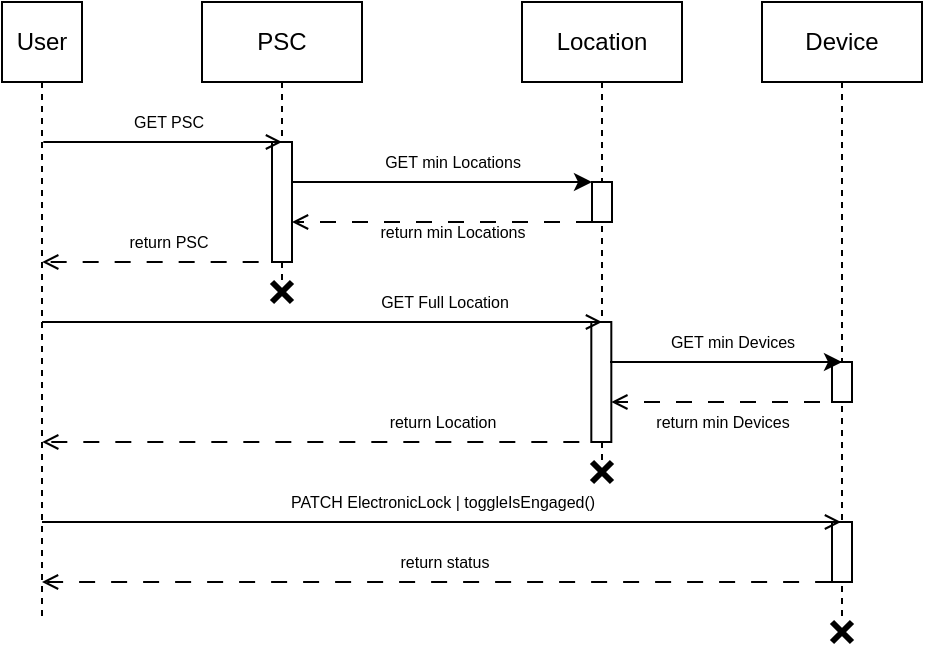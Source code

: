 <mxfile version="24.2.1" type="device">
  <diagram id="veOgcDAYwcQMUDRxtFas" name="Page-1">
    <mxGraphModel dx="295" dy="506" grid="1" gridSize="10" guides="1" tooltips="1" connect="1" arrows="1" fold="1" page="1" pageScale="1" pageWidth="827" pageHeight="1169" math="0" shadow="0">
      <root>
        <mxCell id="0" />
        <mxCell id="1" parent="0" />
        <mxCell id="uFT6ipCB4S1YdqI-UAr_-30" style="edgeStyle=elbowEdgeStyle;rounded=0;orthogonalLoop=1;jettySize=auto;html=1;elbow=vertical;curved=0;dashed=1;endArrow=open;endFill=0;dashPattern=8 8;fontSize=8;" parent="1" edge="1">
          <mxGeometry relative="1" as="geometry">
            <mxPoint x="254.33" y="180" as="sourcePoint" />
            <mxPoint x="130.1" y="180.2" as="targetPoint" />
          </mxGeometry>
        </mxCell>
        <mxCell id="uFT6ipCB4S1YdqI-UAr_-31" value="return PSC" style="edgeLabel;html=1;align=center;verticalAlign=middle;resizable=0;points=[];fontSize=8;" parent="uFT6ipCB4S1YdqI-UAr_-30" vertex="1" connectable="0">
          <mxGeometry x="-0.056" y="-1" relative="1" as="geometry">
            <mxPoint x="-3" y="-9" as="offset" />
          </mxGeometry>
        </mxCell>
        <mxCell id="uFT6ipCB4S1YdqI-UAr_-32" value="PSC" style="shape=umlLifeline;perimeter=lifelinePerimeter;whiteSpace=wrap;html=1;container=0;dropTarget=0;collapsible=0;recursiveResize=0;outlineConnect=0;portConstraint=eastwest;newEdgeStyle={&quot;edgeStyle&quot;:&quot;elbowEdgeStyle&quot;,&quot;elbow&quot;:&quot;vertical&quot;,&quot;curved&quot;:0,&quot;rounded&quot;:0};" parent="1" vertex="1">
          <mxGeometry x="210" y="50" width="80" height="140" as="geometry" />
        </mxCell>
        <mxCell id="uFT6ipCB4S1YdqI-UAr_-34" value="" style="html=1;points=[[0,0,0,0,5],[0,1,0,0,-5],[1,0,0,0,5],[1,1,0,0,-5]];perimeter=orthogonalPerimeter;outlineConnect=0;targetShapes=umlLifeline;portConstraint=eastwest;newEdgeStyle={&quot;curved&quot;:0,&quot;rounded&quot;:0};fontSize=8;" parent="uFT6ipCB4S1YdqI-UAr_-32" vertex="1">
          <mxGeometry x="35" y="70" width="10" height="60" as="geometry" />
        </mxCell>
        <mxCell id="uFT6ipCB4S1YdqI-UAr_-36" value="Location" style="shape=umlLifeline;perimeter=lifelinePerimeter;whiteSpace=wrap;html=1;container=0;dropTarget=0;collapsible=0;recursiveResize=0;outlineConnect=0;portConstraint=eastwest;newEdgeStyle={&quot;edgeStyle&quot;:&quot;elbowEdgeStyle&quot;,&quot;elbow&quot;:&quot;vertical&quot;,&quot;curved&quot;:0,&quot;rounded&quot;:0};" parent="1" vertex="1">
          <mxGeometry x="370" y="50" width="80" height="230" as="geometry" />
        </mxCell>
        <mxCell id="uFT6ipCB4S1YdqI-UAr_-37" value="" style="html=1;points=[[0,0,0,0,5],[0,1,0,0,-5],[1,0,0,0,5],[1,1,0,0,-5]];perimeter=orthogonalPerimeter;outlineConnect=0;targetShapes=umlLifeline;portConstraint=eastwest;newEdgeStyle={&quot;curved&quot;:0,&quot;rounded&quot;:0};fontSize=8;" parent="uFT6ipCB4S1YdqI-UAr_-36" vertex="1">
          <mxGeometry x="34.66" y="160" width="10" height="60" as="geometry" />
        </mxCell>
        <mxCell id="22XJcEMORKsk2JIWvPvU-2" value="" style="html=1;points=[[0,0,0,0,5],[0,1,0,0,-5],[1,0,0,0,5],[1,1,0,0,-5]];perimeter=orthogonalPerimeter;outlineConnect=0;targetShapes=umlLifeline;portConstraint=eastwest;newEdgeStyle={&quot;curved&quot;:0,&quot;rounded&quot;:0};fontSize=8;" parent="uFT6ipCB4S1YdqI-UAr_-36" vertex="1">
          <mxGeometry x="35" y="90" width="10" height="20" as="geometry" />
        </mxCell>
        <mxCell id="uFT6ipCB4S1YdqI-UAr_-40" value="User" style="shape=umlLifeline;perimeter=lifelinePerimeter;whiteSpace=wrap;html=1;container=0;dropTarget=0;collapsible=0;recursiveResize=0;outlineConnect=0;portConstraint=eastwest;newEdgeStyle={&quot;edgeStyle&quot;:&quot;elbowEdgeStyle&quot;,&quot;elbow&quot;:&quot;vertical&quot;,&quot;curved&quot;:0,&quot;rounded&quot;:0};" parent="1" vertex="1">
          <mxGeometry x="120" y="50" width="20" height="310" as="geometry" />
        </mxCell>
        <mxCell id="uFT6ipCB4S1YdqI-UAr_-41" value="Device" style="shape=umlLifeline;perimeter=lifelinePerimeter;whiteSpace=wrap;html=1;container=0;dropTarget=0;collapsible=0;recursiveResize=0;outlineConnect=0;portConstraint=eastwest;newEdgeStyle={&quot;edgeStyle&quot;:&quot;elbowEdgeStyle&quot;,&quot;elbow&quot;:&quot;vertical&quot;,&quot;curved&quot;:0,&quot;rounded&quot;:0};" parent="1" vertex="1">
          <mxGeometry x="490" y="50" width="80" height="310" as="geometry" />
        </mxCell>
        <mxCell id="22XJcEMORKsk2JIWvPvU-8" value="" style="html=1;points=[[0,0,0,0,5],[0,1,0,0,-5],[1,0,0,0,5],[1,1,0,0,-5]];perimeter=orthogonalPerimeter;outlineConnect=0;targetShapes=umlLifeline;portConstraint=eastwest;newEdgeStyle={&quot;curved&quot;:0,&quot;rounded&quot;:0};fontSize=8;" parent="uFT6ipCB4S1YdqI-UAr_-41" vertex="1">
          <mxGeometry x="35" y="180" width="10" height="20" as="geometry" />
        </mxCell>
        <mxCell id="uFT6ipCB4S1YdqI-UAr_-42" value="User" style="whiteSpace=wrap;html=1;" parent="1" vertex="1">
          <mxGeometry x="110" y="50" width="40" height="40" as="geometry" />
        </mxCell>
        <mxCell id="uFT6ipCB4S1YdqI-UAr_-43" style="edgeStyle=elbowEdgeStyle;rounded=0;orthogonalLoop=1;jettySize=auto;html=1;elbow=vertical;curved=0;endArrow=open;endFill=0;fontSize=8;" parent="1" edge="1">
          <mxGeometry relative="1" as="geometry">
            <mxPoint x="130.667" y="120.0" as="sourcePoint" />
            <mxPoint x="250" y="120.0" as="targetPoint" />
          </mxGeometry>
        </mxCell>
        <mxCell id="uFT6ipCB4S1YdqI-UAr_-44" value="GET PSC" style="edgeLabel;html=1;align=center;verticalAlign=middle;resizable=0;points=[];fontSize=8;" parent="uFT6ipCB4S1YdqI-UAr_-43" vertex="1" connectable="0">
          <mxGeometry x="0.046" y="-2" relative="1" as="geometry">
            <mxPoint y="-12" as="offset" />
          </mxGeometry>
        </mxCell>
        <mxCell id="uFT6ipCB4S1YdqI-UAr_-45" value="" style="whiteSpace=wrap;html=1;fontSize=8;" parent="1" vertex="1">
          <mxGeometry x="525" y="310" width="10" height="30" as="geometry" />
        </mxCell>
        <mxCell id="uFT6ipCB4S1YdqI-UAr_-46" style="edgeStyle=elbowEdgeStyle;rounded=0;orthogonalLoop=1;jettySize=auto;html=1;elbow=vertical;curved=0;endArrow=open;endFill=0;fontSize=8;" parent="1" source="uFT6ipCB4S1YdqI-UAr_-40" edge="1">
          <mxGeometry relative="1" as="geometry">
            <mxPoint x="135.587" y="210" as="sourcePoint" />
            <mxPoint x="410" y="210" as="targetPoint" />
          </mxGeometry>
        </mxCell>
        <mxCell id="uFT6ipCB4S1YdqI-UAr_-47" value="GET Full Location" style="edgeLabel;html=1;align=center;verticalAlign=middle;resizable=0;points=[];fontSize=8;" parent="uFT6ipCB4S1YdqI-UAr_-46" vertex="1" connectable="0">
          <mxGeometry x="0.046" y="-2" relative="1" as="geometry">
            <mxPoint x="54" y="-12" as="offset" />
          </mxGeometry>
        </mxCell>
        <mxCell id="uFT6ipCB4S1YdqI-UAr_-48" style="edgeStyle=elbowEdgeStyle;rounded=0;orthogonalLoop=1;jettySize=auto;html=1;elbow=vertical;curved=0;dashed=1;endArrow=open;endFill=0;dashPattern=8 8;fontSize=8;" parent="1" edge="1">
          <mxGeometry relative="1" as="geometry">
            <mxPoint x="414.66" y="270" as="sourcePoint" />
            <mxPoint x="130.1" y="270" as="targetPoint" />
          </mxGeometry>
        </mxCell>
        <mxCell id="uFT6ipCB4S1YdqI-UAr_-49" value="return Location" style="edgeLabel;html=1;align=center;verticalAlign=middle;resizable=0;points=[];fontSize=8;" parent="uFT6ipCB4S1YdqI-UAr_-48" vertex="1" connectable="0">
          <mxGeometry x="-0.056" y="-1" relative="1" as="geometry">
            <mxPoint x="50" y="-9" as="offset" />
          </mxGeometry>
        </mxCell>
        <mxCell id="uFT6ipCB4S1YdqI-UAr_-50" style="edgeStyle=elbowEdgeStyle;rounded=0;orthogonalLoop=1;jettySize=auto;html=1;elbow=vertical;curved=0;endArrow=open;endFill=0;fontSize=8;" parent="1" target="uFT6ipCB4S1YdqI-UAr_-41" edge="1">
          <mxGeometry relative="1" as="geometry">
            <mxPoint x="130" y="310" as="sourcePoint" />
            <mxPoint x="410" y="310" as="targetPoint" />
          </mxGeometry>
        </mxCell>
        <mxCell id="uFT6ipCB4S1YdqI-UAr_-51" value="&lt;font face=&quot;Helvetica&quot;&gt;PATCH ElectronicLock | toggleIsEngaged()&lt;/font&gt;" style="edgeLabel;html=1;align=center;verticalAlign=middle;resizable=0;points=[];fontSize=8;" parent="uFT6ipCB4S1YdqI-UAr_-50" vertex="1" connectable="0">
          <mxGeometry x="0.046" y="-2" relative="1" as="geometry">
            <mxPoint x="-9" y="-12" as="offset" />
          </mxGeometry>
        </mxCell>
        <mxCell id="uFT6ipCB4S1YdqI-UAr_-52" style="edgeStyle=elbowEdgeStyle;rounded=0;orthogonalLoop=1;jettySize=auto;html=1;elbow=vertical;curved=0;dashed=1;endArrow=open;endFill=0;dashPattern=8 8;fontSize=8;" parent="1" target="uFT6ipCB4S1YdqI-UAr_-40" edge="1">
          <mxGeometry relative="1" as="geometry">
            <mxPoint x="524.56" y="340" as="sourcePoint" />
            <mxPoint x="240.0" y="340" as="targetPoint" />
          </mxGeometry>
        </mxCell>
        <mxCell id="uFT6ipCB4S1YdqI-UAr_-53" value="return status" style="edgeLabel;html=1;align=center;verticalAlign=middle;resizable=0;points=[];fontSize=8;" parent="uFT6ipCB4S1YdqI-UAr_-52" vertex="1" connectable="0">
          <mxGeometry x="-0.056" y="-1" relative="1" as="geometry">
            <mxPoint x="-8" y="-9" as="offset" />
          </mxGeometry>
        </mxCell>
        <mxCell id="uFT6ipCB4S1YdqI-UAr_-55" value="" style="shape=umlDestroy;whiteSpace=wrap;html=1;strokeWidth=3;targetShapes=umlLifeline;" parent="1" vertex="1">
          <mxGeometry x="245" y="190" width="10" height="10" as="geometry" />
        </mxCell>
        <mxCell id="uFT6ipCB4S1YdqI-UAr_-56" value="" style="shape=umlDestroy;whiteSpace=wrap;html=1;strokeWidth=3;targetShapes=umlLifeline;" parent="1" vertex="1">
          <mxGeometry x="405" y="280" width="10" height="10" as="geometry" />
        </mxCell>
        <mxCell id="uFT6ipCB4S1YdqI-UAr_-57" value="" style="shape=umlDestroy;whiteSpace=wrap;html=1;strokeWidth=3;targetShapes=umlLifeline;" parent="1" vertex="1">
          <mxGeometry x="525" y="360" width="10" height="10" as="geometry" />
        </mxCell>
        <mxCell id="22XJcEMORKsk2JIWvPvU-3" value="" style="endArrow=classic;html=1;rounded=0;" parent="1" edge="1">
          <mxGeometry width="50" height="50" relative="1" as="geometry">
            <mxPoint x="255" y="140" as="sourcePoint" />
            <mxPoint x="405" y="140" as="targetPoint" />
          </mxGeometry>
        </mxCell>
        <mxCell id="22XJcEMORKsk2JIWvPvU-4" value="GET min Locations" style="text;html=1;align=center;verticalAlign=middle;resizable=0;points=[];autosize=1;strokeColor=none;fillColor=none;fontSize=8;" parent="1" vertex="1">
          <mxGeometry x="290" y="120" width="90" height="20" as="geometry" />
        </mxCell>
        <mxCell id="22XJcEMORKsk2JIWvPvU-5" style="edgeStyle=elbowEdgeStyle;rounded=0;orthogonalLoop=1;jettySize=auto;html=1;elbow=vertical;curved=0;dashed=1;endArrow=open;endFill=0;dashPattern=8 8;fontSize=8;" parent="1" target="uFT6ipCB4S1YdqI-UAr_-34" edge="1">
          <mxGeometry relative="1" as="geometry">
            <mxPoint x="405" y="160" as="sourcePoint" />
            <mxPoint x="280.77" y="160.2" as="targetPoint" />
          </mxGeometry>
        </mxCell>
        <mxCell id="22XJcEMORKsk2JIWvPvU-6" value="return min Locations" style="edgeLabel;html=1;align=center;verticalAlign=middle;resizable=0;points=[];fontSize=8;" parent="22XJcEMORKsk2JIWvPvU-5" vertex="1" connectable="0">
          <mxGeometry x="-0.056" y="-1" relative="1" as="geometry">
            <mxPoint x="1" y="6" as="offset" />
          </mxGeometry>
        </mxCell>
        <mxCell id="22XJcEMORKsk2JIWvPvU-7" value="" style="endArrow=classic;html=1;rounded=0;" parent="1" edge="1">
          <mxGeometry width="50" height="50" relative="1" as="geometry">
            <mxPoint x="414" y="230" as="sourcePoint" />
            <mxPoint x="530" y="230" as="targetPoint" />
          </mxGeometry>
        </mxCell>
        <mxCell id="22XJcEMORKsk2JIWvPvU-9" style="edgeStyle=elbowEdgeStyle;rounded=0;orthogonalLoop=1;jettySize=auto;html=1;elbow=vertical;curved=0;dashed=1;endArrow=open;endFill=0;dashPattern=8 8;fontSize=8;" parent="1" target="uFT6ipCB4S1YdqI-UAr_-37" edge="1">
          <mxGeometry relative="1" as="geometry">
            <mxPoint x="535" y="250" as="sourcePoint" />
            <mxPoint x="420" y="250" as="targetPoint" />
          </mxGeometry>
        </mxCell>
        <mxCell id="22XJcEMORKsk2JIWvPvU-10" value="return min Devices" style="edgeLabel;html=1;align=center;verticalAlign=middle;resizable=0;points=[];fontSize=8;" parent="22XJcEMORKsk2JIWvPvU-9" vertex="1" connectable="0">
          <mxGeometry x="-0.056" y="-1" relative="1" as="geometry">
            <mxPoint x="-8" y="11" as="offset" />
          </mxGeometry>
        </mxCell>
        <mxCell id="22XJcEMORKsk2JIWvPvU-11" value="GET min Devices" style="text;html=1;align=center;verticalAlign=middle;resizable=0;points=[];autosize=1;strokeColor=none;fillColor=none;fontSize=8;" parent="1" vertex="1">
          <mxGeometry x="430" y="210" width="90" height="20" as="geometry" />
        </mxCell>
      </root>
    </mxGraphModel>
  </diagram>
</mxfile>
